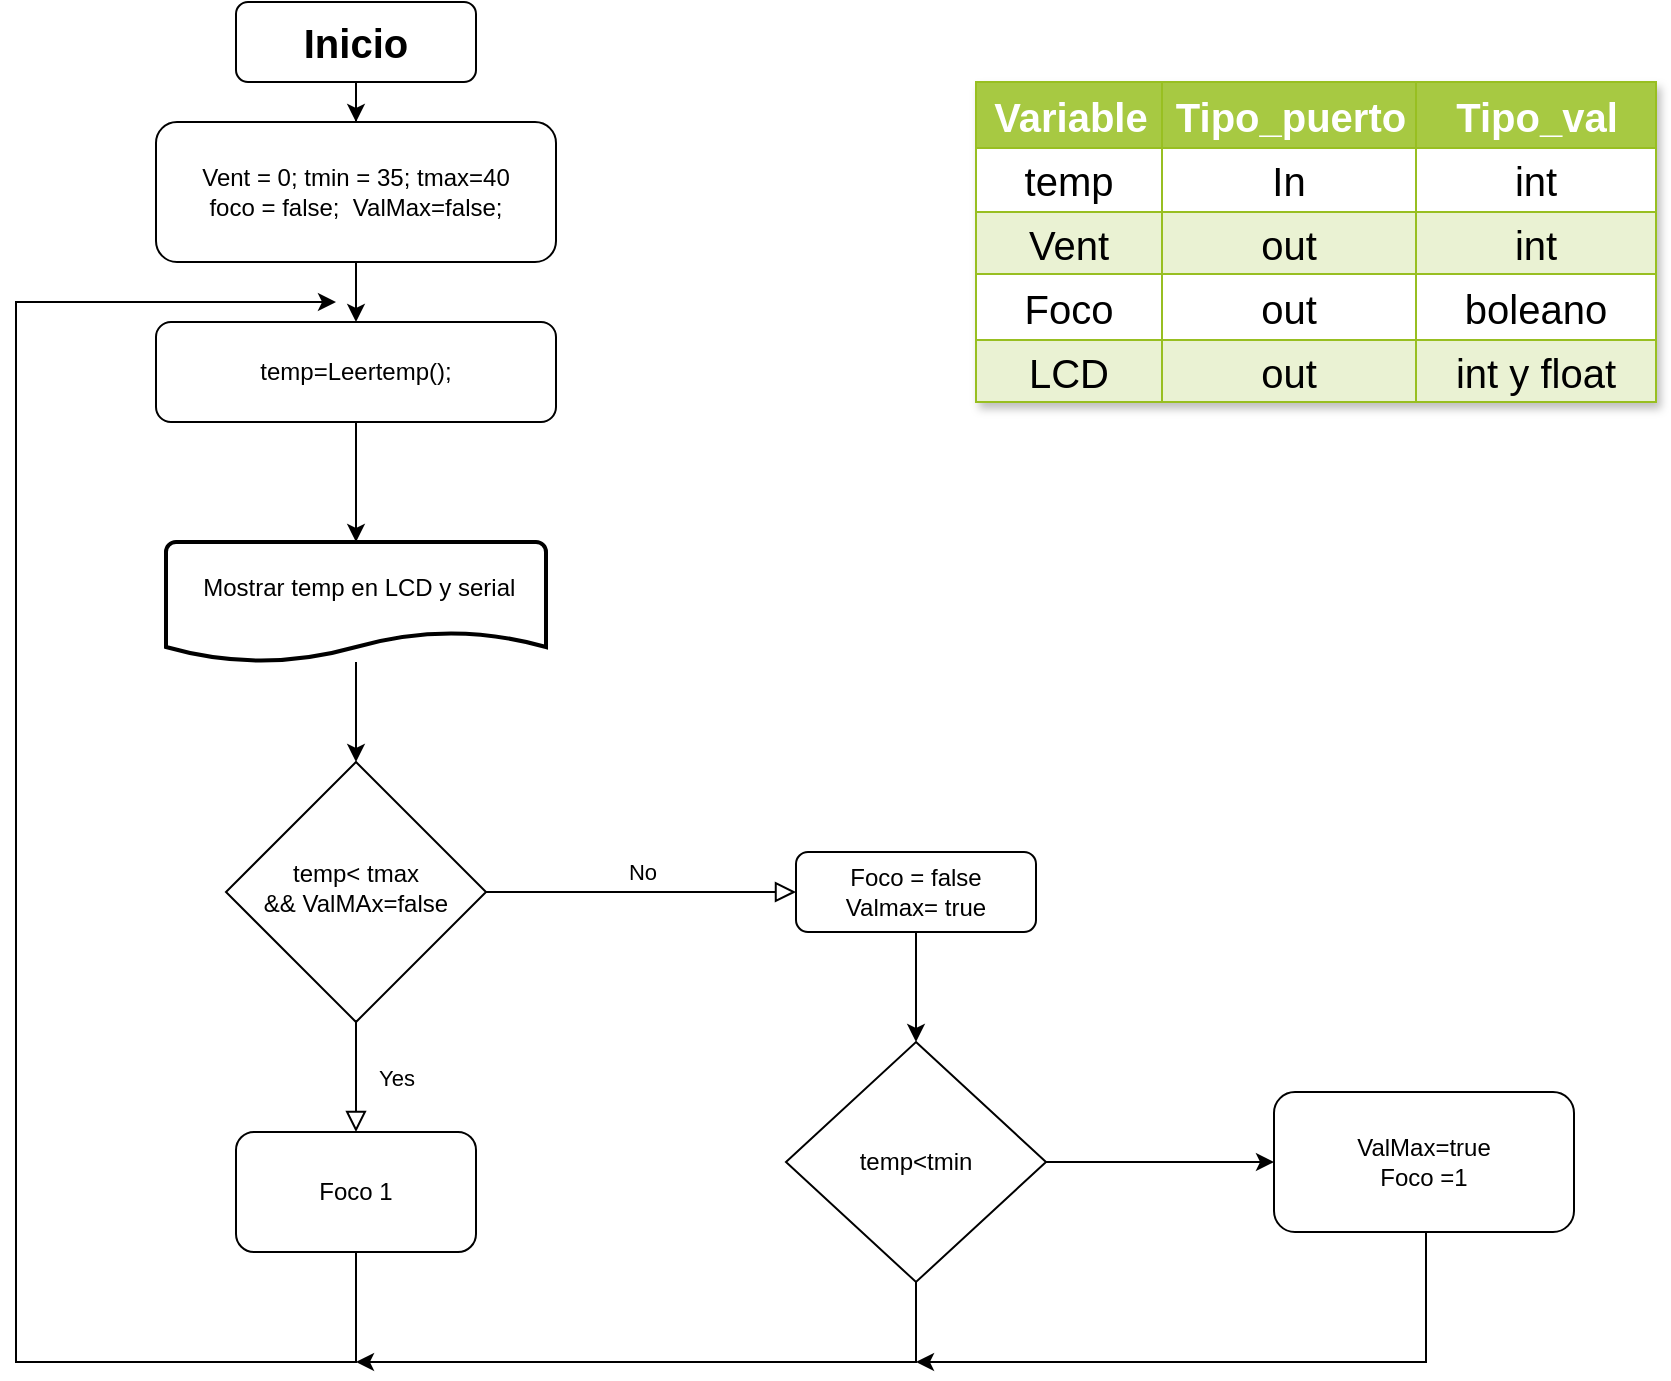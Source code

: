 <mxfile version="20.6.0" type="github">
  <diagram id="C5RBs43oDa-KdzZeNtuy" name="Page-1">
    <mxGraphModel dx="868" dy="468" grid="1" gridSize="10" guides="1" tooltips="1" connect="1" arrows="1" fold="1" page="1" pageScale="1" pageWidth="827" pageHeight="1169" math="0" shadow="0">
      <root>
        <mxCell id="WIyWlLk6GJQsqaUBKTNV-0" />
        <mxCell id="WIyWlLk6GJQsqaUBKTNV-1" parent="WIyWlLk6GJQsqaUBKTNV-0" />
        <mxCell id="6RoC8wnUZ2o8MsjhdyPu-3" value="" style="edgeStyle=orthogonalEdgeStyle;rounded=0;orthogonalLoop=1;jettySize=auto;html=1;fontSize=20;" parent="WIyWlLk6GJQsqaUBKTNV-1" source="WIyWlLk6GJQsqaUBKTNV-3" target="6RoC8wnUZ2o8MsjhdyPu-2" edge="1">
          <mxGeometry relative="1" as="geometry" />
        </mxCell>
        <mxCell id="WIyWlLk6GJQsqaUBKTNV-3" value="&lt;font style=&quot;font-size: 20px;&quot;&gt;&lt;b&gt;Inicio&lt;/b&gt;&lt;/font&gt;" style="rounded=1;whiteSpace=wrap;html=1;fontSize=12;glass=0;strokeWidth=1;shadow=0;" parent="WIyWlLk6GJQsqaUBKTNV-1" vertex="1">
          <mxGeometry x="170" y="20" width="120" height="40" as="geometry" />
        </mxCell>
        <mxCell id="WIyWlLk6GJQsqaUBKTNV-4" value="Yes" style="rounded=0;html=1;jettySize=auto;orthogonalLoop=1;fontSize=11;endArrow=block;endFill=0;endSize=8;strokeWidth=1;shadow=0;labelBackgroundColor=none;edgeStyle=orthogonalEdgeStyle;" parent="WIyWlLk6GJQsqaUBKTNV-1" source="WIyWlLk6GJQsqaUBKTNV-6" edge="1">
          <mxGeometry y="20" relative="1" as="geometry">
            <mxPoint as="offset" />
            <mxPoint x="230" y="585" as="targetPoint" />
          </mxGeometry>
        </mxCell>
        <mxCell id="WIyWlLk6GJQsqaUBKTNV-5" value="No" style="edgeStyle=orthogonalEdgeStyle;rounded=0;html=1;jettySize=auto;orthogonalLoop=1;fontSize=11;endArrow=block;endFill=0;endSize=8;strokeWidth=1;shadow=0;labelBackgroundColor=none;" parent="WIyWlLk6GJQsqaUBKTNV-1" source="WIyWlLk6GJQsqaUBKTNV-6" target="WIyWlLk6GJQsqaUBKTNV-7" edge="1">
          <mxGeometry y="10" relative="1" as="geometry">
            <mxPoint as="offset" />
          </mxGeometry>
        </mxCell>
        <mxCell id="WIyWlLk6GJQsqaUBKTNV-6" value="&lt;div&gt;temp&amp;lt; tmax&lt;/div&gt;&lt;div&gt;&amp;amp;&amp;amp; ValMAx=false&lt;br&gt;&lt;/div&gt;" style="rhombus;whiteSpace=wrap;html=1;shadow=0;fontFamily=Helvetica;fontSize=12;align=center;strokeWidth=1;spacing=6;spacingTop=-4;" parent="WIyWlLk6GJQsqaUBKTNV-1" vertex="1">
          <mxGeometry x="165" y="400" width="130" height="130" as="geometry" />
        </mxCell>
        <mxCell id="lB5Lr-dmVF4gRhl0CXEi-4" value="" style="edgeStyle=orthogonalEdgeStyle;rounded=0;orthogonalLoop=1;jettySize=auto;html=1;" edge="1" parent="WIyWlLk6GJQsqaUBKTNV-1" source="WIyWlLk6GJQsqaUBKTNV-7" target="2QSk2dZHCU5UlhM4e0q3-5">
          <mxGeometry relative="1" as="geometry" />
        </mxCell>
        <mxCell id="WIyWlLk6GJQsqaUBKTNV-7" value="&lt;div&gt;Foco = false&lt;/div&gt;&lt;div&gt;Valmax= true&lt;br&gt;&lt;/div&gt;" style="rounded=1;whiteSpace=wrap;html=1;fontSize=12;glass=0;strokeWidth=1;shadow=0;" parent="WIyWlLk6GJQsqaUBKTNV-1" vertex="1">
          <mxGeometry x="450" y="445" width="120" height="40" as="geometry" />
        </mxCell>
        <mxCell id="lB5Lr-dmVF4gRhl0CXEi-2" value="" style="edgeStyle=orthogonalEdgeStyle;rounded=0;orthogonalLoop=1;jettySize=auto;html=1;" edge="1" parent="WIyWlLk6GJQsqaUBKTNV-1" source="6RoC8wnUZ2o8MsjhdyPu-1" target="WIyWlLk6GJQsqaUBKTNV-6">
          <mxGeometry relative="1" as="geometry" />
        </mxCell>
        <mxCell id="6RoC8wnUZ2o8MsjhdyPu-1" value="&#xa;&amp;nbsp;Mostrar temp en LCD y serial &#xa;&#xa;" style="strokeWidth=2;html=1;shape=mxgraph.flowchart.document2;whiteSpace=wrap;size=0.25;" parent="WIyWlLk6GJQsqaUBKTNV-1" vertex="1">
          <mxGeometry x="135" y="290" width="190" height="60" as="geometry" />
        </mxCell>
        <mxCell id="2QSk2dZHCU5UlhM4e0q3-2" value="" style="edgeStyle=orthogonalEdgeStyle;rounded=0;orthogonalLoop=1;jettySize=auto;html=1;" parent="WIyWlLk6GJQsqaUBKTNV-1" source="6RoC8wnUZ2o8MsjhdyPu-2" target="2QSk2dZHCU5UlhM4e0q3-0" edge="1">
          <mxGeometry relative="1" as="geometry" />
        </mxCell>
        <mxCell id="6RoC8wnUZ2o8MsjhdyPu-2" value="&lt;div&gt;Vent = 0; tmin = 35; tmax=40 &lt;br&gt;&lt;/div&gt;&lt;div&gt;foco = false;&amp;nbsp; ValMax=false;&lt;br&gt;&lt;/div&gt;" style="rounded=1;whiteSpace=wrap;html=1;" parent="WIyWlLk6GJQsqaUBKTNV-1" vertex="1">
          <mxGeometry x="130" y="80" width="200" height="70" as="geometry" />
        </mxCell>
        <mxCell id="6RoC8wnUZ2o8MsjhdyPu-4" value="Assets" style="childLayout=tableLayout;recursiveResize=0;strokeColor=#98bf21;fillColor=#A7C942;shadow=1;fontSize=20;" parent="WIyWlLk6GJQsqaUBKTNV-1" vertex="1">
          <mxGeometry x="540" y="60" width="340" height="160" as="geometry" />
        </mxCell>
        <mxCell id="6RoC8wnUZ2o8MsjhdyPu-5" style="shape=tableRow;horizontal=0;startSize=0;swimlaneHead=0;swimlaneBody=0;top=0;left=0;bottom=0;right=0;dropTarget=0;collapsible=0;recursiveResize=0;expand=0;fontStyle=0;strokeColor=inherit;fillColor=#ffffff;fontSize=20;" parent="6RoC8wnUZ2o8MsjhdyPu-4" vertex="1">
          <mxGeometry width="340" height="33" as="geometry" />
        </mxCell>
        <mxCell id="6RoC8wnUZ2o8MsjhdyPu-6" value="Variable" style="connectable=0;recursiveResize=0;strokeColor=inherit;fillColor=#A7C942;align=center;fontStyle=1;fontColor=#FFFFFF;html=1;fontSize=20;" parent="6RoC8wnUZ2o8MsjhdyPu-5" vertex="1">
          <mxGeometry width="93" height="33" as="geometry">
            <mxRectangle width="93" height="33" as="alternateBounds" />
          </mxGeometry>
        </mxCell>
        <mxCell id="6RoC8wnUZ2o8MsjhdyPu-7" value="Tipo_puerto" style="connectable=0;recursiveResize=0;strokeColor=inherit;fillColor=#A7C942;align=center;fontStyle=1;fontColor=#FFFFFF;html=1;fontSize=20;" parent="6RoC8wnUZ2o8MsjhdyPu-5" vertex="1">
          <mxGeometry x="93" width="127" height="33" as="geometry">
            <mxRectangle width="127" height="33" as="alternateBounds" />
          </mxGeometry>
        </mxCell>
        <mxCell id="6RoC8wnUZ2o8MsjhdyPu-8" value="Tipo_val" style="connectable=0;recursiveResize=0;strokeColor=inherit;fillColor=#A7C942;align=center;fontStyle=1;fontColor=#FFFFFF;html=1;fontSize=20;" parent="6RoC8wnUZ2o8MsjhdyPu-5" vertex="1">
          <mxGeometry x="220" width="120" height="33" as="geometry">
            <mxRectangle width="120" height="33" as="alternateBounds" />
          </mxGeometry>
        </mxCell>
        <mxCell id="6RoC8wnUZ2o8MsjhdyPu-9" value="" style="shape=tableRow;horizontal=0;startSize=0;swimlaneHead=0;swimlaneBody=0;top=0;left=0;bottom=0;right=0;dropTarget=0;collapsible=0;recursiveResize=0;expand=0;fontStyle=0;strokeColor=inherit;fillColor=#ffffff;fontSize=20;" parent="6RoC8wnUZ2o8MsjhdyPu-4" vertex="1">
          <mxGeometry y="33" width="340" height="32" as="geometry" />
        </mxCell>
        <mxCell id="6RoC8wnUZ2o8MsjhdyPu-10" value="temp" style="connectable=0;recursiveResize=0;strokeColor=inherit;fillColor=inherit;align=center;whiteSpace=wrap;html=1;fontSize=20;" parent="6RoC8wnUZ2o8MsjhdyPu-9" vertex="1">
          <mxGeometry width="93" height="32" as="geometry">
            <mxRectangle width="93" height="32" as="alternateBounds" />
          </mxGeometry>
        </mxCell>
        <mxCell id="6RoC8wnUZ2o8MsjhdyPu-11" value="In" style="connectable=0;recursiveResize=0;strokeColor=inherit;fillColor=inherit;align=center;whiteSpace=wrap;html=1;fontSize=20;" parent="6RoC8wnUZ2o8MsjhdyPu-9" vertex="1">
          <mxGeometry x="93" width="127" height="32" as="geometry">
            <mxRectangle width="127" height="32" as="alternateBounds" />
          </mxGeometry>
        </mxCell>
        <mxCell id="6RoC8wnUZ2o8MsjhdyPu-12" value="int" style="connectable=0;recursiveResize=0;strokeColor=inherit;fillColor=inherit;align=center;whiteSpace=wrap;html=1;fontSize=20;" parent="6RoC8wnUZ2o8MsjhdyPu-9" vertex="1">
          <mxGeometry x="220" width="120" height="32" as="geometry">
            <mxRectangle width="120" height="32" as="alternateBounds" />
          </mxGeometry>
        </mxCell>
        <mxCell id="6RoC8wnUZ2o8MsjhdyPu-13" value="" style="shape=tableRow;horizontal=0;startSize=0;swimlaneHead=0;swimlaneBody=0;top=0;left=0;bottom=0;right=0;dropTarget=0;collapsible=0;recursiveResize=0;expand=0;fontStyle=1;strokeColor=inherit;fillColor=#EAF2D3;fontSize=20;" parent="6RoC8wnUZ2o8MsjhdyPu-4" vertex="1">
          <mxGeometry y="65" width="340" height="31" as="geometry" />
        </mxCell>
        <mxCell id="6RoC8wnUZ2o8MsjhdyPu-14" value="Vent" style="connectable=0;recursiveResize=0;strokeColor=inherit;fillColor=inherit;whiteSpace=wrap;html=1;fontSize=20;" parent="6RoC8wnUZ2o8MsjhdyPu-13" vertex="1">
          <mxGeometry width="93" height="31" as="geometry">
            <mxRectangle width="93" height="31" as="alternateBounds" />
          </mxGeometry>
        </mxCell>
        <mxCell id="6RoC8wnUZ2o8MsjhdyPu-15" value="out" style="connectable=0;recursiveResize=0;strokeColor=inherit;fillColor=inherit;whiteSpace=wrap;html=1;fontSize=20;" parent="6RoC8wnUZ2o8MsjhdyPu-13" vertex="1">
          <mxGeometry x="93" width="127" height="31" as="geometry">
            <mxRectangle width="127" height="31" as="alternateBounds" />
          </mxGeometry>
        </mxCell>
        <mxCell id="6RoC8wnUZ2o8MsjhdyPu-16" value="int" style="connectable=0;recursiveResize=0;strokeColor=inherit;fillColor=inherit;whiteSpace=wrap;html=1;fontSize=20;" parent="6RoC8wnUZ2o8MsjhdyPu-13" vertex="1">
          <mxGeometry x="220" width="120" height="31" as="geometry">
            <mxRectangle width="120" height="31" as="alternateBounds" />
          </mxGeometry>
        </mxCell>
        <mxCell id="6RoC8wnUZ2o8MsjhdyPu-17" value="" style="shape=tableRow;horizontal=0;startSize=0;swimlaneHead=0;swimlaneBody=0;top=0;left=0;bottom=0;right=0;dropTarget=0;collapsible=0;recursiveResize=0;expand=0;fontStyle=0;strokeColor=inherit;fillColor=#ffffff;fontSize=20;" parent="6RoC8wnUZ2o8MsjhdyPu-4" vertex="1">
          <mxGeometry y="96" width="340" height="33" as="geometry" />
        </mxCell>
        <mxCell id="6RoC8wnUZ2o8MsjhdyPu-18" value="Foco" style="connectable=0;recursiveResize=0;strokeColor=inherit;fillColor=inherit;fontStyle=0;align=center;whiteSpace=wrap;html=1;fontSize=20;" parent="6RoC8wnUZ2o8MsjhdyPu-17" vertex="1">
          <mxGeometry width="93" height="33" as="geometry">
            <mxRectangle width="93" height="33" as="alternateBounds" />
          </mxGeometry>
        </mxCell>
        <mxCell id="6RoC8wnUZ2o8MsjhdyPu-19" value="out" style="connectable=0;recursiveResize=0;strokeColor=inherit;fillColor=inherit;fontStyle=0;align=center;whiteSpace=wrap;html=1;fontSize=20;" parent="6RoC8wnUZ2o8MsjhdyPu-17" vertex="1">
          <mxGeometry x="93" width="127" height="33" as="geometry">
            <mxRectangle width="127" height="33" as="alternateBounds" />
          </mxGeometry>
        </mxCell>
        <mxCell id="6RoC8wnUZ2o8MsjhdyPu-20" value="boleano" style="connectable=0;recursiveResize=0;strokeColor=inherit;fillColor=inherit;fontStyle=0;align=center;whiteSpace=wrap;html=1;fontSize=20;" parent="6RoC8wnUZ2o8MsjhdyPu-17" vertex="1">
          <mxGeometry x="220" width="120" height="33" as="geometry">
            <mxRectangle width="120" height="33" as="alternateBounds" />
          </mxGeometry>
        </mxCell>
        <mxCell id="6RoC8wnUZ2o8MsjhdyPu-21" value="" style="shape=tableRow;horizontal=0;startSize=0;swimlaneHead=0;swimlaneBody=0;top=0;left=0;bottom=0;right=0;dropTarget=0;collapsible=0;recursiveResize=0;expand=0;fontStyle=1;strokeColor=inherit;fillColor=#EAF2D3;fontSize=20;" parent="6RoC8wnUZ2o8MsjhdyPu-4" vertex="1">
          <mxGeometry y="129" width="340" height="31" as="geometry" />
        </mxCell>
        <mxCell id="6RoC8wnUZ2o8MsjhdyPu-22" value="LCD" style="connectable=0;recursiveResize=0;strokeColor=inherit;fillColor=inherit;whiteSpace=wrap;html=1;fontSize=20;" parent="6RoC8wnUZ2o8MsjhdyPu-21" vertex="1">
          <mxGeometry width="93" height="31" as="geometry">
            <mxRectangle width="93" height="31" as="alternateBounds" />
          </mxGeometry>
        </mxCell>
        <mxCell id="6RoC8wnUZ2o8MsjhdyPu-23" value="out" style="connectable=0;recursiveResize=0;strokeColor=inherit;fillColor=inherit;whiteSpace=wrap;html=1;fontSize=20;" parent="6RoC8wnUZ2o8MsjhdyPu-21" vertex="1">
          <mxGeometry x="93" width="127" height="31" as="geometry">
            <mxRectangle width="127" height="31" as="alternateBounds" />
          </mxGeometry>
        </mxCell>
        <mxCell id="6RoC8wnUZ2o8MsjhdyPu-24" value="int y float" style="connectable=0;recursiveResize=0;strokeColor=inherit;fillColor=inherit;whiteSpace=wrap;html=1;fontSize=20;" parent="6RoC8wnUZ2o8MsjhdyPu-21" vertex="1">
          <mxGeometry x="220" width="120" height="31" as="geometry">
            <mxRectangle width="120" height="31" as="alternateBounds" />
          </mxGeometry>
        </mxCell>
        <mxCell id="lB5Lr-dmVF4gRhl0CXEi-1" value="" style="edgeStyle=orthogonalEdgeStyle;rounded=0;orthogonalLoop=1;jettySize=auto;html=1;" edge="1" parent="WIyWlLk6GJQsqaUBKTNV-1" source="2QSk2dZHCU5UlhM4e0q3-0" target="6RoC8wnUZ2o8MsjhdyPu-1">
          <mxGeometry relative="1" as="geometry" />
        </mxCell>
        <mxCell id="2QSk2dZHCU5UlhM4e0q3-0" value="temp=Leertemp();" style="rounded=1;whiteSpace=wrap;html=1;" parent="WIyWlLk6GJQsqaUBKTNV-1" vertex="1">
          <mxGeometry x="130" y="180" width="200" height="50" as="geometry" />
        </mxCell>
        <mxCell id="lB5Lr-dmVF4gRhl0CXEi-6" value="" style="edgeStyle=orthogonalEdgeStyle;rounded=0;orthogonalLoop=1;jettySize=auto;html=1;" edge="1" parent="WIyWlLk6GJQsqaUBKTNV-1" source="2QSk2dZHCU5UlhM4e0q3-5" target="lB5Lr-dmVF4gRhl0CXEi-5">
          <mxGeometry relative="1" as="geometry" />
        </mxCell>
        <mxCell id="lB5Lr-dmVF4gRhl0CXEi-14" style="edgeStyle=orthogonalEdgeStyle;rounded=0;orthogonalLoop=1;jettySize=auto;html=1;" edge="1" parent="WIyWlLk6GJQsqaUBKTNV-1" source="2QSk2dZHCU5UlhM4e0q3-5">
          <mxGeometry relative="1" as="geometry">
            <mxPoint x="230" y="700" as="targetPoint" />
            <Array as="points">
              <mxPoint x="510" y="700" />
            </Array>
          </mxGeometry>
        </mxCell>
        <mxCell id="2QSk2dZHCU5UlhM4e0q3-5" value="temp&amp;lt;tmin" style="rhombus;whiteSpace=wrap;html=1;" parent="WIyWlLk6GJQsqaUBKTNV-1" vertex="1">
          <mxGeometry x="445" y="540" width="130" height="120" as="geometry" />
        </mxCell>
        <mxCell id="lB5Lr-dmVF4gRhl0CXEi-8" style="edgeStyle=orthogonalEdgeStyle;rounded=0;orthogonalLoop=1;jettySize=auto;html=1;" edge="1" parent="WIyWlLk6GJQsqaUBKTNV-1" source="lB5Lr-dmVF4gRhl0CXEi-3">
          <mxGeometry relative="1" as="geometry">
            <mxPoint x="220" y="170" as="targetPoint" />
            <Array as="points">
              <mxPoint x="230" y="700" />
              <mxPoint x="60" y="700" />
              <mxPoint x="60" y="170" />
            </Array>
          </mxGeometry>
        </mxCell>
        <mxCell id="lB5Lr-dmVF4gRhl0CXEi-3" value="Foco 1" style="rounded=1;whiteSpace=wrap;html=1;" vertex="1" parent="WIyWlLk6GJQsqaUBKTNV-1">
          <mxGeometry x="170" y="585" width="120" height="60" as="geometry" />
        </mxCell>
        <mxCell id="lB5Lr-dmVF4gRhl0CXEi-16" value="" style="edgeStyle=orthogonalEdgeStyle;rounded=0;orthogonalLoop=1;jettySize=auto;html=1;" edge="1" parent="WIyWlLk6GJQsqaUBKTNV-1" source="lB5Lr-dmVF4gRhl0CXEi-5">
          <mxGeometry relative="1" as="geometry">
            <mxPoint x="510" y="700" as="targetPoint" />
            <Array as="points">
              <mxPoint x="765" y="700" />
            </Array>
          </mxGeometry>
        </mxCell>
        <mxCell id="lB5Lr-dmVF4gRhl0CXEi-5" value="&lt;div&gt;ValMax=true&lt;/div&gt;&lt;div&gt;Foco =1&lt;br&gt;&lt;/div&gt;" style="rounded=1;whiteSpace=wrap;html=1;" vertex="1" parent="WIyWlLk6GJQsqaUBKTNV-1">
          <mxGeometry x="689" y="565" width="150" height="70" as="geometry" />
        </mxCell>
      </root>
    </mxGraphModel>
  </diagram>
</mxfile>
